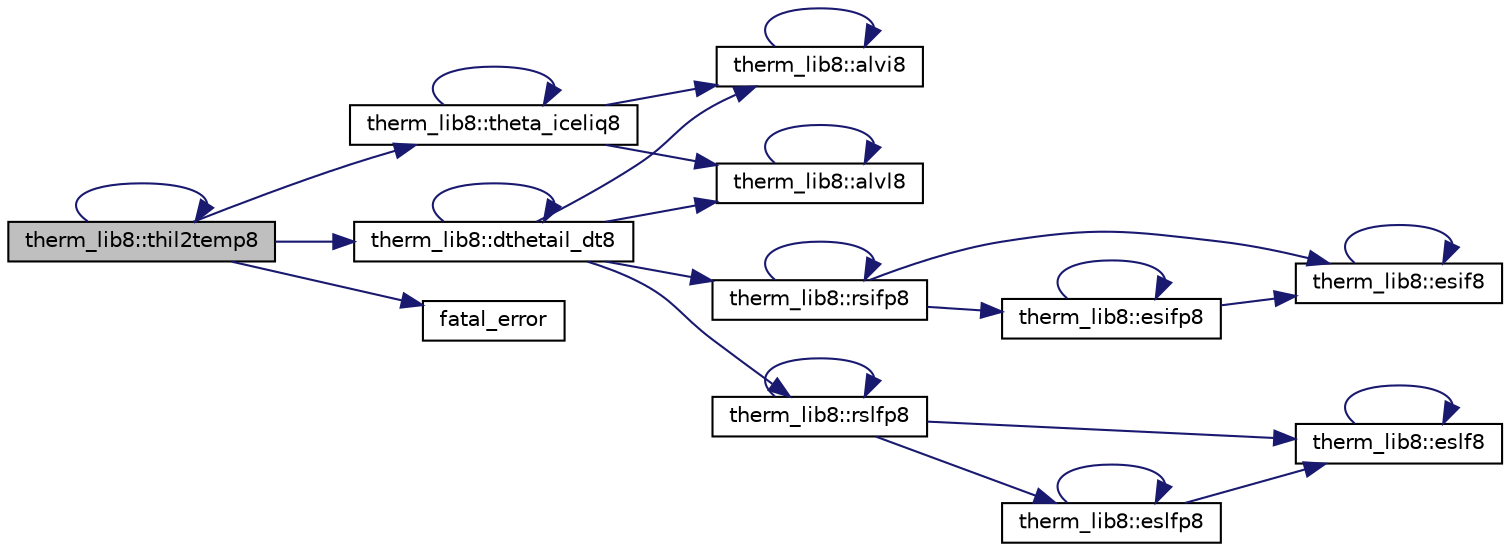 digraph "therm_lib8::thil2temp8"
{
 // LATEX_PDF_SIZE
  edge [fontname="Helvetica",fontsize="10",labelfontname="Helvetica",labelfontsize="10"];
  node [fontname="Helvetica",fontsize="10",shape=record];
  rankdir="LR";
  Node1 [label="therm_lib8::thil2temp8",height=0.2,width=0.4,color="black", fillcolor="grey75", style="filled", fontcolor="black",tooltip=" "];
  Node1 -> Node2 [color="midnightblue",fontsize="10",style="solid",fontname="Helvetica"];
  Node2 [label="therm_lib8::dthetail_dt8",height=0.2,width=0.4,color="black", fillcolor="white", style="filled",URL="$namespacetherm__lib8.html#acd882aa1f52e8cbaee8065ca35eb5867",tooltip=" "];
  Node2 -> Node3 [color="midnightblue",fontsize="10",style="solid",fontname="Helvetica"];
  Node3 [label="therm_lib8::alvi8",height=0.2,width=0.4,color="black", fillcolor="white", style="filled",URL="$namespacetherm__lib8.html#a3b1992f0fffee3a316b79819cac27382",tooltip=" "];
  Node3 -> Node3 [color="midnightblue",fontsize="10",style="solid",fontname="Helvetica"];
  Node2 -> Node4 [color="midnightblue",fontsize="10",style="solid",fontname="Helvetica"];
  Node4 [label="therm_lib8::alvl8",height=0.2,width=0.4,color="black", fillcolor="white", style="filled",URL="$namespacetherm__lib8.html#a8dfe9d6c06c19f28e388354ce1001ec2",tooltip=" "];
  Node4 -> Node4 [color="midnightblue",fontsize="10",style="solid",fontname="Helvetica"];
  Node2 -> Node2 [color="midnightblue",fontsize="10",style="solid",fontname="Helvetica"];
  Node2 -> Node5 [color="midnightblue",fontsize="10",style="solid",fontname="Helvetica"];
  Node5 [label="therm_lib8::rsifp8",height=0.2,width=0.4,color="black", fillcolor="white", style="filled",URL="$namespacetherm__lib8.html#ad59e6dc4fe8995e92cdae7dd3a340efc",tooltip=" "];
  Node5 -> Node6 [color="midnightblue",fontsize="10",style="solid",fontname="Helvetica"];
  Node6 [label="therm_lib8::esif8",height=0.2,width=0.4,color="black", fillcolor="white", style="filled",URL="$namespacetherm__lib8.html#a4c2e61543813926681cd581b4c72f0a9",tooltip=" "];
  Node6 -> Node6 [color="midnightblue",fontsize="10",style="solid",fontname="Helvetica"];
  Node5 -> Node7 [color="midnightblue",fontsize="10",style="solid",fontname="Helvetica"];
  Node7 [label="therm_lib8::esifp8",height=0.2,width=0.4,color="black", fillcolor="white", style="filled",URL="$namespacetherm__lib8.html#a73a640719683dd2b05aba5a87822aa22",tooltip=" "];
  Node7 -> Node6 [color="midnightblue",fontsize="10",style="solid",fontname="Helvetica"];
  Node7 -> Node7 [color="midnightblue",fontsize="10",style="solid",fontname="Helvetica"];
  Node5 -> Node5 [color="midnightblue",fontsize="10",style="solid",fontname="Helvetica"];
  Node2 -> Node8 [color="midnightblue",fontsize="10",style="solid",fontname="Helvetica"];
  Node8 [label="therm_lib8::rslfp8",height=0.2,width=0.4,color="black", fillcolor="white", style="filled",URL="$namespacetherm__lib8.html#a73403657254241b151da2ab205ab477f",tooltip=" "];
  Node8 -> Node9 [color="midnightblue",fontsize="10",style="solid",fontname="Helvetica"];
  Node9 [label="therm_lib8::eslf8",height=0.2,width=0.4,color="black", fillcolor="white", style="filled",URL="$namespacetherm__lib8.html#aa7a527bdf772238306801f7f86e6db58",tooltip=" "];
  Node9 -> Node9 [color="midnightblue",fontsize="10",style="solid",fontname="Helvetica"];
  Node8 -> Node10 [color="midnightblue",fontsize="10",style="solid",fontname="Helvetica"];
  Node10 [label="therm_lib8::eslfp8",height=0.2,width=0.4,color="black", fillcolor="white", style="filled",URL="$namespacetherm__lib8.html#a3f44aca95e1fb010823bb94ede3d19ca",tooltip=" "];
  Node10 -> Node9 [color="midnightblue",fontsize="10",style="solid",fontname="Helvetica"];
  Node10 -> Node10 [color="midnightblue",fontsize="10",style="solid",fontname="Helvetica"];
  Node8 -> Node8 [color="midnightblue",fontsize="10",style="solid",fontname="Helvetica"];
  Node1 -> Node11 [color="midnightblue",fontsize="10",style="solid",fontname="Helvetica"];
  Node11 [label="fatal_error",height=0.2,width=0.4,color="black", fillcolor="white", style="filled",URL="$fatal__error_8_f90.html#a2a2bff228716ab48a81c795b348d1665",tooltip=" "];
  Node1 -> Node12 [color="midnightblue",fontsize="10",style="solid",fontname="Helvetica"];
  Node12 [label="therm_lib8::theta_iceliq8",height=0.2,width=0.4,color="black", fillcolor="white", style="filled",URL="$namespacetherm__lib8.html#a7d5573528d5f5adeb9beb594eead7f4f",tooltip=" "];
  Node12 -> Node3 [color="midnightblue",fontsize="10",style="solid",fontname="Helvetica"];
  Node12 -> Node4 [color="midnightblue",fontsize="10",style="solid",fontname="Helvetica"];
  Node12 -> Node12 [color="midnightblue",fontsize="10",style="solid",fontname="Helvetica"];
  Node1 -> Node1 [color="midnightblue",fontsize="10",style="solid",fontname="Helvetica"];
}
